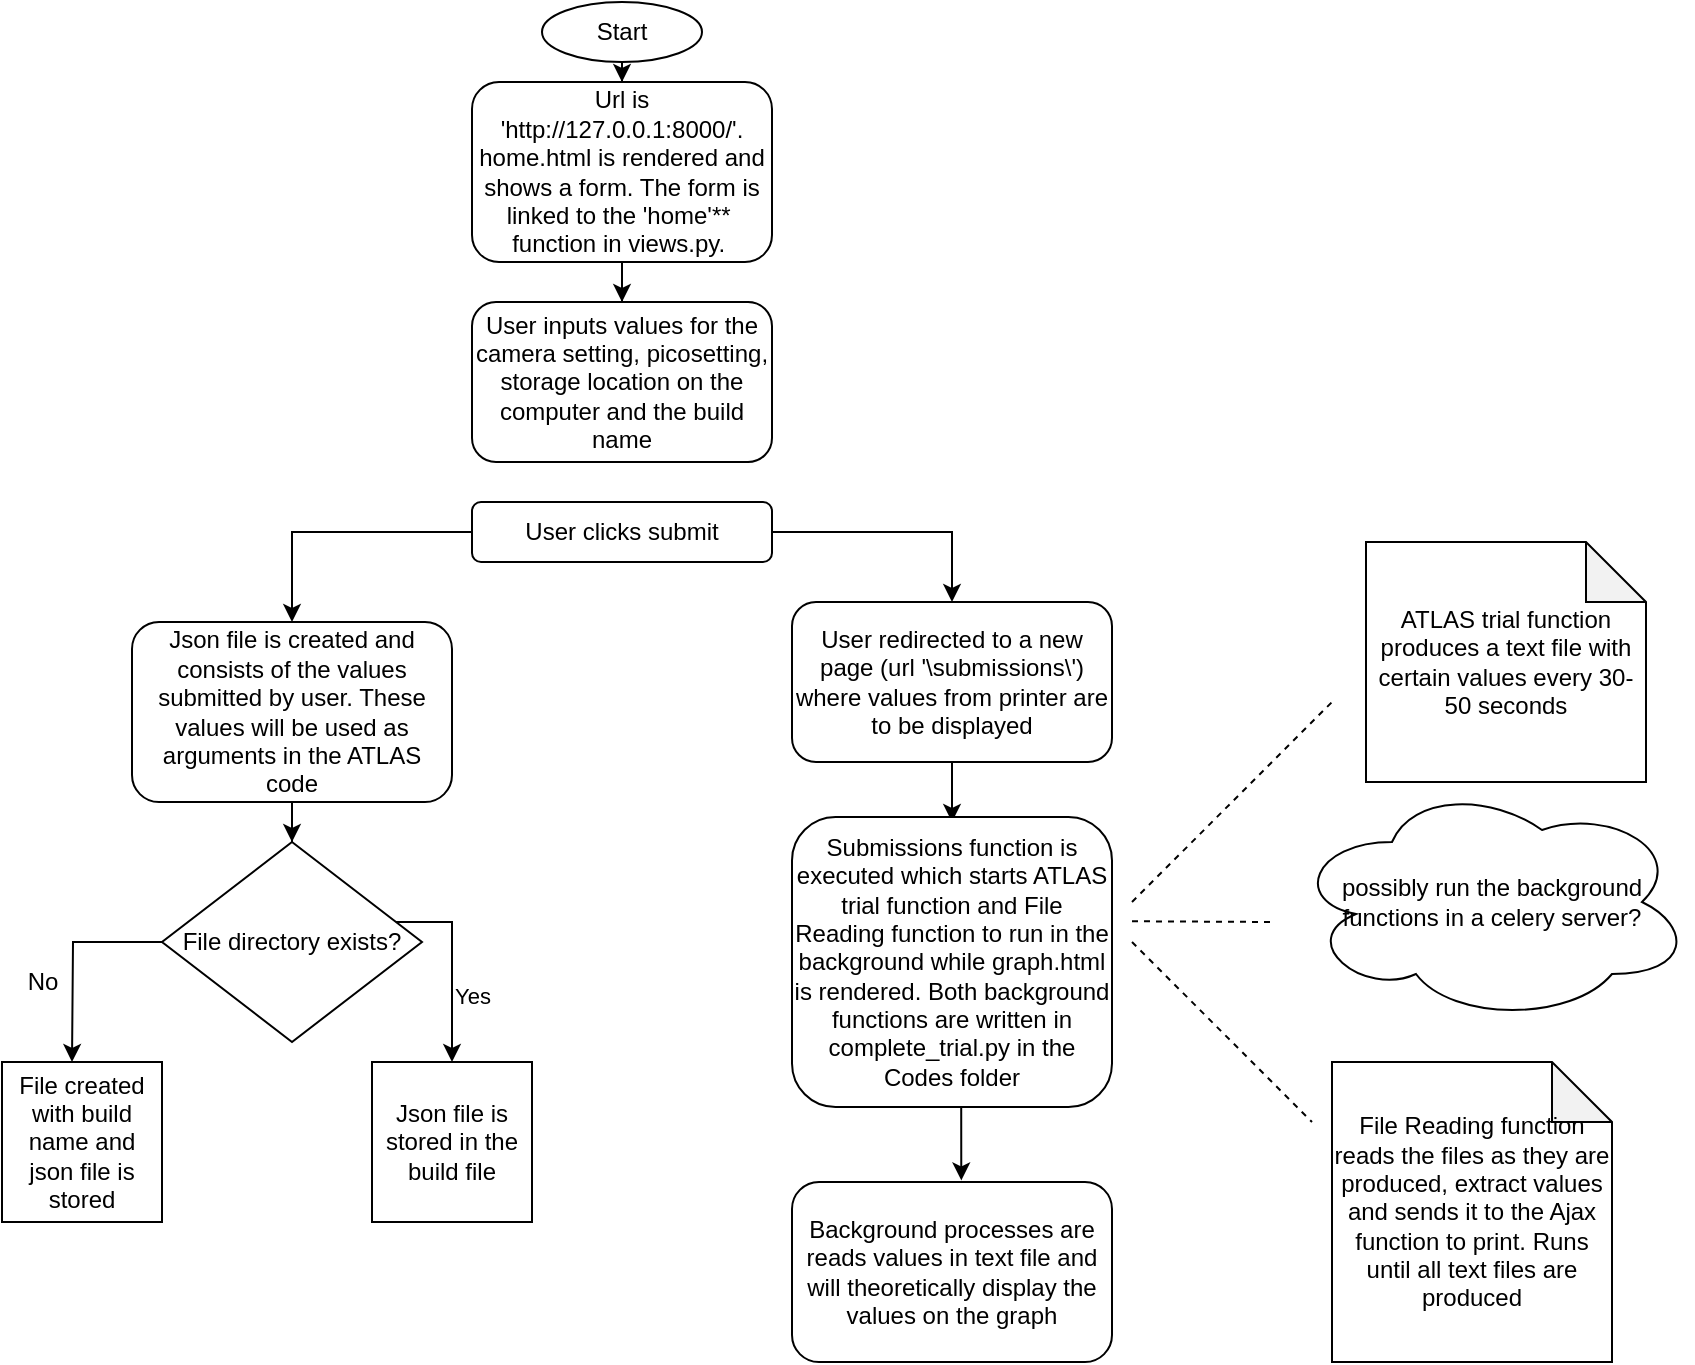 <mxfile version="15.3.2" type="device"><diagram id="C5RBs43oDa-KdzZeNtuy" name="Page-1"><mxGraphModel dx="1221" dy="644" grid="1" gridSize="10" guides="1" tooltips="1" connect="1" arrows="1" fold="1" page="1" pageScale="1" pageWidth="1654" pageHeight="2336" math="0" shadow="0"><root><mxCell id="WIyWlLk6GJQsqaUBKTNV-0"/><mxCell id="WIyWlLk6GJQsqaUBKTNV-1" parent="WIyWlLk6GJQsqaUBKTNV-0"/><mxCell id="WIyWlLk6GJQsqaUBKTNV-3" value="User inputs values for the camera setting, picosetting, storage location on the computer and the build name" style="rounded=1;whiteSpace=wrap;html=1;fontSize=12;glass=0;strokeWidth=1;shadow=0;" parent="WIyWlLk6GJQsqaUBKTNV-1" vertex="1"><mxGeometry x="310" y="170" width="150" height="80" as="geometry"/></mxCell><mxCell id="xd3so0tgPM7NWnJAN9dd-3" style="edgeStyle=orthogonalEdgeStyle;rounded=0;orthogonalLoop=1;jettySize=auto;html=1;exitX=1;exitY=0.5;exitDx=0;exitDy=0;" parent="WIyWlLk6GJQsqaUBKTNV-1" source="xd3so0tgPM7NWnJAN9dd-11" target="S0F3fufez2zb3QV2shcQ-6" edge="1"><mxGeometry relative="1" as="geometry"><mxPoint x="370" y="310" as="sourcePoint"/><mxPoint x="605" y="330" as="targetPoint"/></mxGeometry></mxCell><mxCell id="xd3so0tgPM7NWnJAN9dd-25" style="edgeStyle=orthogonalEdgeStyle;rounded=0;orthogonalLoop=1;jettySize=auto;html=1;exitX=0.5;exitY=1;exitDx=0;exitDy=0;" parent="WIyWlLk6GJQsqaUBKTNV-1" source="S0F3fufez2zb3QV2shcQ-6" edge="1"><mxGeometry relative="1" as="geometry"><mxPoint x="605" y="410" as="sourcePoint"/><mxPoint x="550" y="430" as="targetPoint"/></mxGeometry></mxCell><mxCell id="xd3so0tgPM7NWnJAN9dd-8" style="edgeStyle=orthogonalEdgeStyle;rounded=0;orthogonalLoop=1;jettySize=auto;html=1;" parent="WIyWlLk6GJQsqaUBKTNV-1" source="xd3so0tgPM7NWnJAN9dd-7" target="xd3so0tgPM7NWnJAN9dd-22" edge="1"><mxGeometry relative="1" as="geometry"><mxPoint x="370" y="90" as="targetPoint"/></mxGeometry></mxCell><mxCell id="xd3so0tgPM7NWnJAN9dd-7" value="Start" style="ellipse;whiteSpace=wrap;html=1;" parent="WIyWlLk6GJQsqaUBKTNV-1" vertex="1"><mxGeometry x="345" y="20" width="80" height="30" as="geometry"/></mxCell><mxCell id="xd3so0tgPM7NWnJAN9dd-17" style="edgeStyle=orthogonalEdgeStyle;rounded=0;orthogonalLoop=1;jettySize=auto;html=1;entryX=0.5;entryY=0;entryDx=0;entryDy=0;" parent="WIyWlLk6GJQsqaUBKTNV-1" source="xd3so0tgPM7NWnJAN9dd-9" target="xd3so0tgPM7NWnJAN9dd-14" edge="1"><mxGeometry relative="1" as="geometry"/></mxCell><mxCell id="xd3so0tgPM7NWnJAN9dd-9" value="Json file is created and consists of the values submitted by user. These values will be used as arguments in the ATLAS code" style="rounded=1;whiteSpace=wrap;html=1;" parent="WIyWlLk6GJQsqaUBKTNV-1" vertex="1"><mxGeometry x="140" y="330" width="160" height="90" as="geometry"/></mxCell><mxCell id="xd3so0tgPM7NWnJAN9dd-16" style="edgeStyle=orthogonalEdgeStyle;rounded=0;orthogonalLoop=1;jettySize=auto;html=1;entryX=0.5;entryY=0;entryDx=0;entryDy=0;" parent="WIyWlLk6GJQsqaUBKTNV-1" source="xd3so0tgPM7NWnJAN9dd-11" target="xd3so0tgPM7NWnJAN9dd-9" edge="1"><mxGeometry relative="1" as="geometry"/></mxCell><mxCell id="xd3so0tgPM7NWnJAN9dd-11" value="User clicks submit" style="rounded=1;whiteSpace=wrap;html=1;" parent="WIyWlLk6GJQsqaUBKTNV-1" vertex="1"><mxGeometry x="310" y="270" width="150" height="30" as="geometry"/></mxCell><mxCell id="xd3so0tgPM7NWnJAN9dd-21" style="edgeStyle=orthogonalEdgeStyle;rounded=0;orthogonalLoop=1;jettySize=auto;html=1;entryX=0.5;entryY=0;entryDx=0;entryDy=0;" parent="WIyWlLk6GJQsqaUBKTNV-1" source="xd3so0tgPM7NWnJAN9dd-14" edge="1" target="xd3so0tgPM7NWnJAN9dd-19"><mxGeometry relative="1" as="geometry"><mxPoint x="300" y="590" as="targetPoint"/><Array as="points"><mxPoint x="300" y="480"/></Array></mxGeometry></mxCell><mxCell id="74uyGlsIrTu7o8D5cRB5-1" value="Yes" style="edgeLabel;html=1;align=center;verticalAlign=middle;resizable=0;points=[];" parent="xd3so0tgPM7NWnJAN9dd-21" vertex="1" connectable="0"><mxGeometry x="-0.068" y="1" relative="1" as="geometry"><mxPoint x="9" y="19" as="offset"/></mxGeometry></mxCell><mxCell id="S0F3fufez2zb3QV2shcQ-9" style="edgeStyle=orthogonalEdgeStyle;rounded=0;orthogonalLoop=1;jettySize=auto;html=1;" edge="1" parent="WIyWlLk6GJQsqaUBKTNV-1" source="xd3so0tgPM7NWnJAN9dd-14"><mxGeometry relative="1" as="geometry"><mxPoint x="110" y="550.0" as="targetPoint"/></mxGeometry></mxCell><mxCell id="xd3so0tgPM7NWnJAN9dd-14" value="File directory exists?" style="rhombus;whiteSpace=wrap;html=1;" parent="WIyWlLk6GJQsqaUBKTNV-1" vertex="1"><mxGeometry x="155" y="440" width="130" height="100" as="geometry"/></mxCell><mxCell id="xd3so0tgPM7NWnJAN9dd-18" value="File created with build name and json file is stored" style="whiteSpace=wrap;html=1;aspect=fixed;" parent="WIyWlLk6GJQsqaUBKTNV-1" vertex="1"><mxGeometry x="75" y="550" width="80" height="80" as="geometry"/></mxCell><mxCell id="xd3so0tgPM7NWnJAN9dd-19" value="Json file is stored in the build file" style="whiteSpace=wrap;html=1;aspect=fixed;" parent="WIyWlLk6GJQsqaUBKTNV-1" vertex="1"><mxGeometry x="260" y="550" width="80" height="80" as="geometry"/></mxCell><mxCell id="S0F3fufez2zb3QV2shcQ-1" style="edgeStyle=orthogonalEdgeStyle;rounded=0;orthogonalLoop=1;jettySize=auto;html=1;entryX=0.5;entryY=0;entryDx=0;entryDy=0;" edge="1" parent="WIyWlLk6GJQsqaUBKTNV-1" source="xd3so0tgPM7NWnJAN9dd-22" target="WIyWlLk6GJQsqaUBKTNV-3"><mxGeometry relative="1" as="geometry"/></mxCell><mxCell id="xd3so0tgPM7NWnJAN9dd-22" value="Url is 'http://127.0.0.1:8000/'. home.html is rendered and shows a form. The form is linked to the 'home'**&amp;nbsp; function in views.py.&amp;nbsp;" style="rounded=1;whiteSpace=wrap;html=1;" parent="WIyWlLk6GJQsqaUBKTNV-1" vertex="1"><mxGeometry x="310" y="60" width="150" height="90" as="geometry"/></mxCell><mxCell id="xd3so0tgPM7NWnJAN9dd-35" style="edgeStyle=orthogonalEdgeStyle;rounded=0;orthogonalLoop=1;jettySize=auto;html=1;entryX=0.529;entryY=-0.009;entryDx=0;entryDy=0;entryPerimeter=0;" parent="WIyWlLk6GJQsqaUBKTNV-1" target="S0F3fufez2zb3QV2shcQ-8" edge="1"><mxGeometry relative="1" as="geometry"><mxPoint x="605" y="520" as="sourcePoint"/><mxPoint x="605" y="590" as="targetPoint"/></mxGeometry></mxCell><mxCell id="xd3so0tgPM7NWnJAN9dd-26" value="possibly run the background functions in a celery server?" style="ellipse;shape=cloud;whiteSpace=wrap;html=1;" parent="WIyWlLk6GJQsqaUBKTNV-1" vertex="1"><mxGeometry x="720" y="410" width="200" height="120" as="geometry"/></mxCell><mxCell id="xd3so0tgPM7NWnJAN9dd-29" value="ATLAS trial function produces a text file with certain values every 30-50 seconds" style="shape=note;whiteSpace=wrap;html=1;backgroundOutline=1;darkOpacity=0.05;" parent="WIyWlLk6GJQsqaUBKTNV-1" vertex="1"><mxGeometry x="757" y="290" width="140" height="120" as="geometry"/></mxCell><mxCell id="xd3so0tgPM7NWnJAN9dd-30" value="File Reading function reads the files as they are produced, extract values and sends it to the Ajax function to print. Runs until all text files are produced" style="shape=note;whiteSpace=wrap;html=1;backgroundOutline=1;darkOpacity=0.05;" parent="WIyWlLk6GJQsqaUBKTNV-1" vertex="1"><mxGeometry x="740" y="550" width="140" height="150" as="geometry"/></mxCell><mxCell id="xd3so0tgPM7NWnJAN9dd-32" value="" style="endArrow=none;dashed=1;html=1;exitX=1.03;exitY=0.607;exitDx=0;exitDy=0;exitPerimeter=0;" parent="WIyWlLk6GJQsqaUBKTNV-1" edge="1"><mxGeometry width="50" height="50" relative="1" as="geometry"><mxPoint x="640.0" y="479.63" as="sourcePoint"/><mxPoint x="710" y="480" as="targetPoint"/></mxGeometry></mxCell><mxCell id="xd3so0tgPM7NWnJAN9dd-33" value="" style="endArrow=none;dashed=1;html=1;" parent="WIyWlLk6GJQsqaUBKTNV-1" edge="1"><mxGeometry width="50" height="50" relative="1" as="geometry"><mxPoint x="640" y="470" as="sourcePoint"/><mxPoint x="740" y="370" as="targetPoint"/></mxGeometry></mxCell><mxCell id="xd3so0tgPM7NWnJAN9dd-34" value="" style="endArrow=none;dashed=1;html=1;" parent="WIyWlLk6GJQsqaUBKTNV-1" edge="1"><mxGeometry width="50" height="50" relative="1" as="geometry"><mxPoint x="640" y="490" as="sourcePoint"/><mxPoint x="730" y="580" as="targetPoint"/></mxGeometry></mxCell><mxCell id="74uyGlsIrTu7o8D5cRB5-0" value="No" style="text;html=1;align=center;verticalAlign=middle;resizable=0;points=[];autosize=1;strokeColor=none;" parent="WIyWlLk6GJQsqaUBKTNV-1" vertex="1"><mxGeometry x="80" y="500" width="30" height="20" as="geometry"/></mxCell><mxCell id="S0F3fufez2zb3QV2shcQ-6" value="&lt;span&gt;User redirected to a new page (url '\submissions\') where values from printer are to be displayed&lt;/span&gt;" style="rounded=1;whiteSpace=wrap;html=1;" vertex="1" parent="WIyWlLk6GJQsqaUBKTNV-1"><mxGeometry x="470" y="320" width="160" height="80" as="geometry"/></mxCell><mxCell id="S0F3fufez2zb3QV2shcQ-7" value="&lt;span&gt;Submissions function is executed which starts ATLAS trial function and File Reading function to run in the background while graph.html is rendered. Both background functions are written in complete_trial.py in the Codes folder&lt;/span&gt;" style="rounded=1;whiteSpace=wrap;html=1;" vertex="1" parent="WIyWlLk6GJQsqaUBKTNV-1"><mxGeometry x="470" y="427.5" width="160" height="145" as="geometry"/></mxCell><mxCell id="S0F3fufez2zb3QV2shcQ-8" value="&lt;span&gt;Background processes are reads values in text file and will theoretically display the values on the graph&lt;/span&gt;" style="rounded=1;whiteSpace=wrap;html=1;" vertex="1" parent="WIyWlLk6GJQsqaUBKTNV-1"><mxGeometry x="470" y="610" width="160" height="90" as="geometry"/></mxCell></root></mxGraphModel></diagram></mxfile>